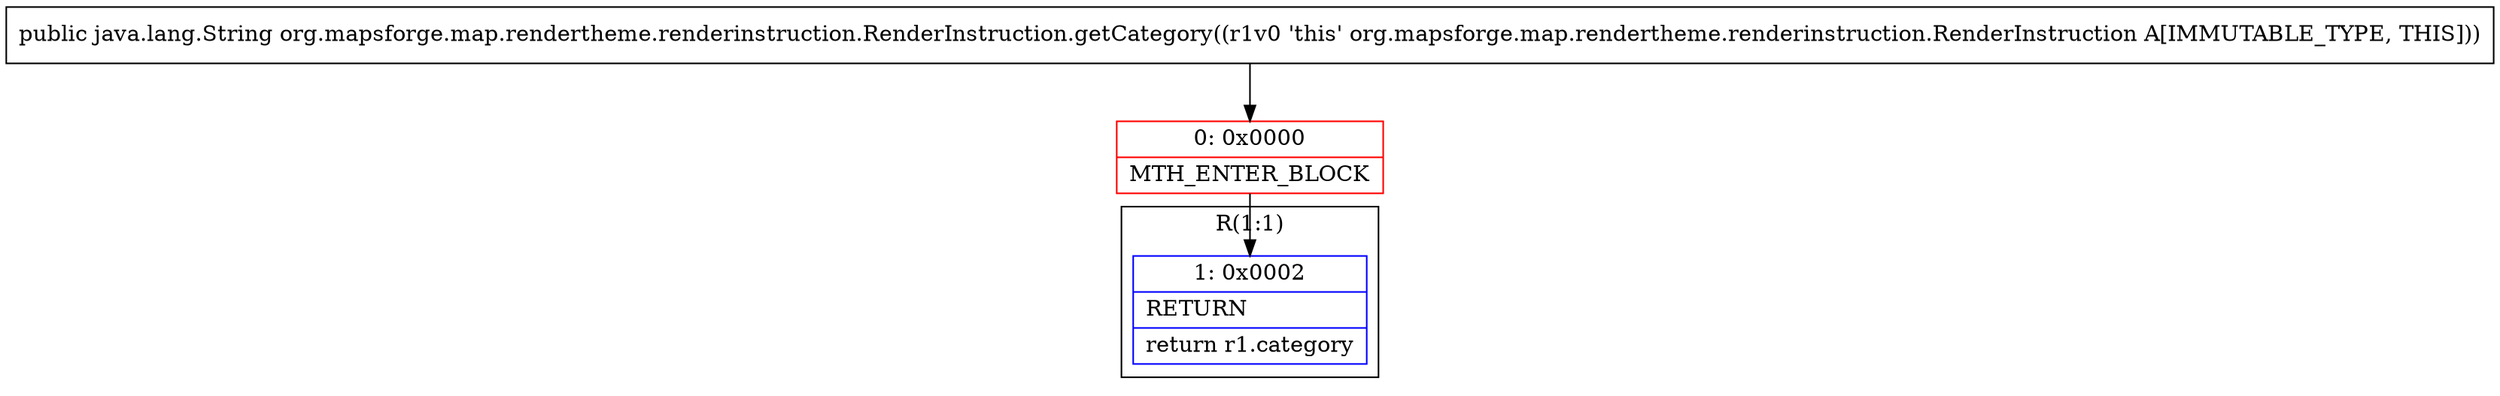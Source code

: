 digraph "CFG fororg.mapsforge.map.rendertheme.renderinstruction.RenderInstruction.getCategory()Ljava\/lang\/String;" {
subgraph cluster_Region_188100675 {
label = "R(1:1)";
node [shape=record,color=blue];
Node_1 [shape=record,label="{1\:\ 0x0002|RETURN\l|return r1.category\l}"];
}
Node_0 [shape=record,color=red,label="{0\:\ 0x0000|MTH_ENTER_BLOCK\l}"];
MethodNode[shape=record,label="{public java.lang.String org.mapsforge.map.rendertheme.renderinstruction.RenderInstruction.getCategory((r1v0 'this' org.mapsforge.map.rendertheme.renderinstruction.RenderInstruction A[IMMUTABLE_TYPE, THIS])) }"];
MethodNode -> Node_0;
Node_0 -> Node_1;
}

